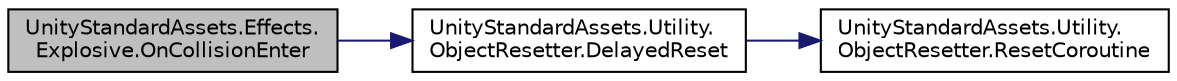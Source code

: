 digraph "UnityStandardAssets.Effects.Explosive.OnCollisionEnter"
{
 // LATEX_PDF_SIZE
  edge [fontname="Helvetica",fontsize="10",labelfontname="Helvetica",labelfontsize="10"];
  node [fontname="Helvetica",fontsize="10",shape=record];
  rankdir="LR";
  Node0 [label="UnityStandardAssets.Effects.\lExplosive.OnCollisionEnter",height=0.2,width=0.4,color="black", fillcolor="grey75", style="filled", fontcolor="black",tooltip=" "];
  Node0 -> Node1 [color="midnightblue",fontsize="10",style="solid",fontname="Helvetica"];
  Node1 [label="UnityStandardAssets.Utility.\lObjectResetter.DelayedReset",height=0.2,width=0.4,color="black", fillcolor="white", style="filled",URL="$class_unity_standard_assets_1_1_utility_1_1_object_resetter.html#ab44d29e021b02f8bf2a65fdd9500669f",tooltip=" "];
  Node1 -> Node2 [color="midnightblue",fontsize="10",style="solid",fontname="Helvetica"];
  Node2 [label="UnityStandardAssets.Utility.\lObjectResetter.ResetCoroutine",height=0.2,width=0.4,color="black", fillcolor="white", style="filled",URL="$class_unity_standard_assets_1_1_utility_1_1_object_resetter.html#a9f642e892d90f0720be3d1dbff5d8d93",tooltip=" "];
}
